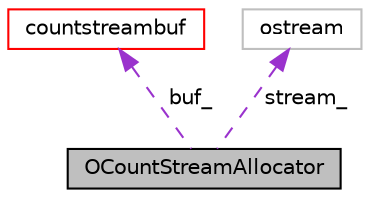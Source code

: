 digraph "OCountStreamAllocator"
{
  bgcolor="transparent";
  edge [fontname="Helvetica",fontsize="10",labelfontname="Helvetica",labelfontsize="10"];
  node [fontname="Helvetica",fontsize="10",shape=record];
  Node1 [label="OCountStreamAllocator",height=0.2,width=0.4,color="black", fillcolor="grey75", style="filled" fontcolor="black"];
  Node2 -> Node1 [dir="back",color="darkorchid3",fontsize="10",style="dashed",label=" buf_" ,fontname="Helvetica"];
  Node2 [label="countstreambuf",height=0.2,width=0.4,color="red",URL="$classFoam_1_1countstreambuf.html",tooltip="A streambuf class for determining byte counts. "];
  Node3 -> Node1 [dir="back",color="darkorchid3",fontsize="10",style="dashed",label=" stream_" ,fontname="Helvetica"];
  Node3 [label="ostream",height=0.2,width=0.4,color="grey75"];
}
